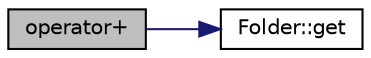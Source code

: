digraph "operator+"
{
 // LATEX_PDF_SIZE
  edge [fontname="Helvetica",fontsize="10",labelfontname="Helvetica",labelfontsize="10"];
  node [fontname="Helvetica",fontsize="10",shape=record];
  rankdir="LR";
  Node1 [label="operator+",height=0.2,width=0.4,color="black", fillcolor="grey75", style="filled", fontcolor="black",tooltip=" "];
  Node1 -> Node2 [color="midnightblue",fontsize="10",style="solid",fontname="Helvetica"];
  Node2 [label="Folder::get",height=0.2,width=0.4,color="black", fillcolor="white", style="filled",URL="$class_folder.html#a71aba0f5181775b9ed38163de1c89c0b",tooltip=" "];
}
